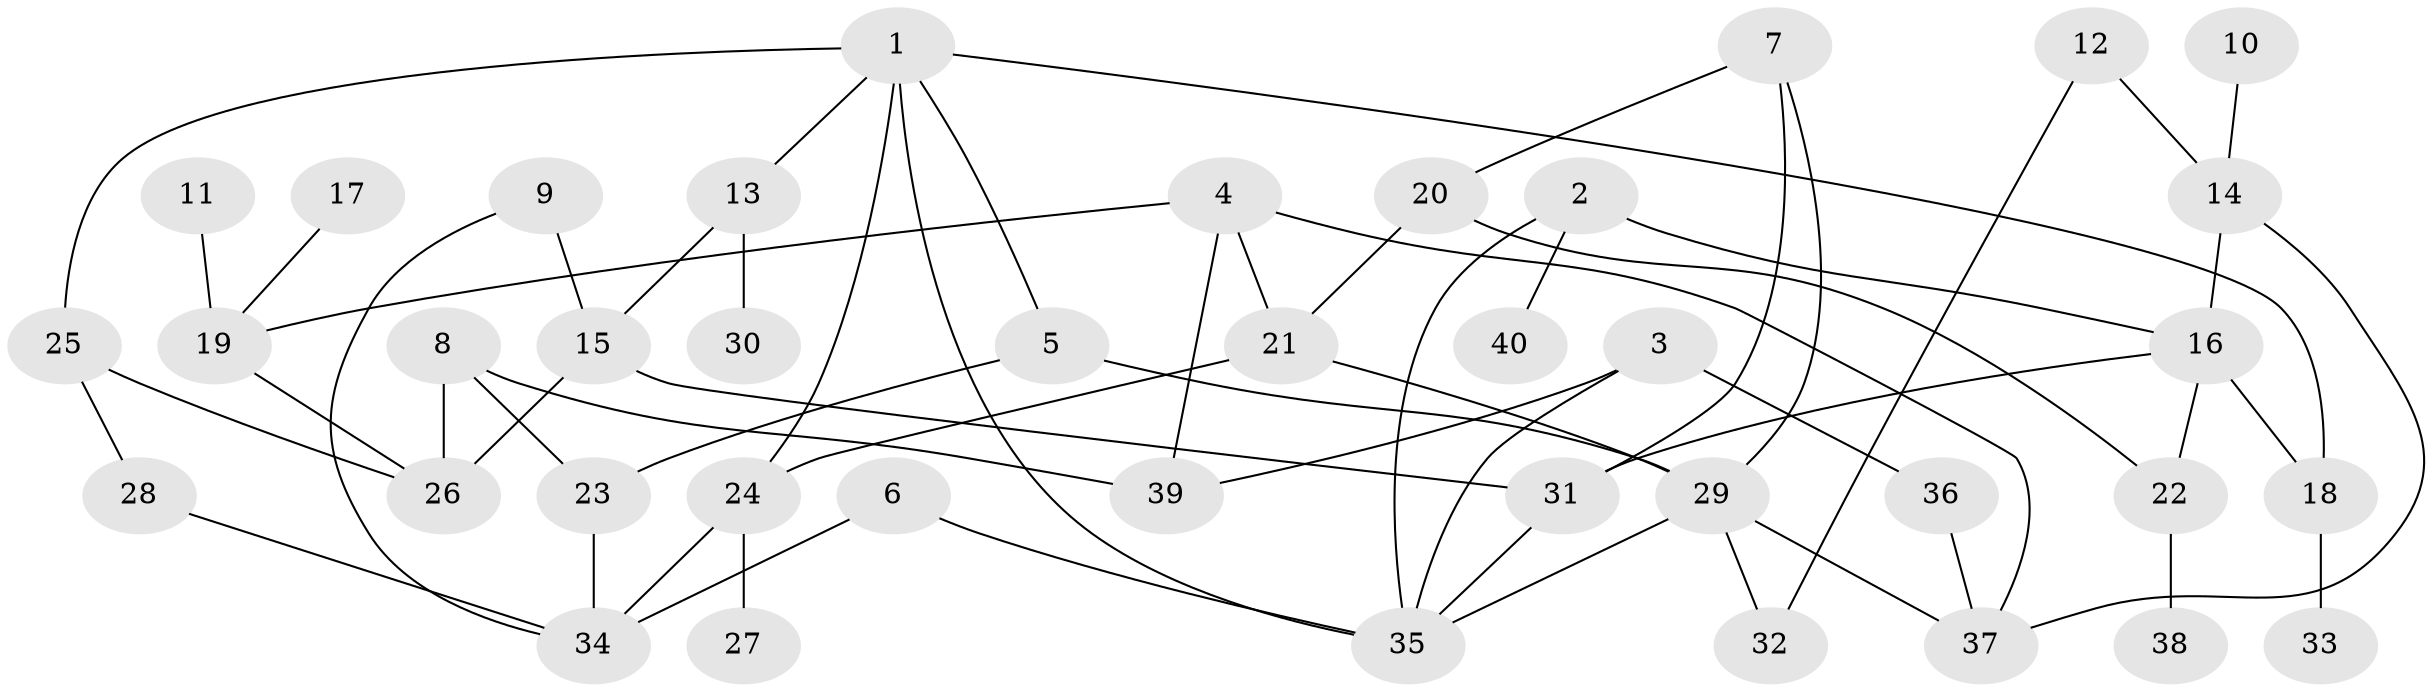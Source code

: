 // original degree distribution, {7: 0.0125, 5: 0.0375, 4: 0.1625, 3: 0.2, 6: 0.0125, 2: 0.325, 1: 0.25}
// Generated by graph-tools (version 1.1) at 2025/49/03/09/25 03:49:17]
// undirected, 40 vertices, 60 edges
graph export_dot {
graph [start="1"]
  node [color=gray90,style=filled];
  1;
  2;
  3;
  4;
  5;
  6;
  7;
  8;
  9;
  10;
  11;
  12;
  13;
  14;
  15;
  16;
  17;
  18;
  19;
  20;
  21;
  22;
  23;
  24;
  25;
  26;
  27;
  28;
  29;
  30;
  31;
  32;
  33;
  34;
  35;
  36;
  37;
  38;
  39;
  40;
  1 -- 5 [weight=1.0];
  1 -- 13 [weight=1.0];
  1 -- 18 [weight=1.0];
  1 -- 24 [weight=1.0];
  1 -- 25 [weight=1.0];
  1 -- 35 [weight=1.0];
  2 -- 16 [weight=1.0];
  2 -- 35 [weight=1.0];
  2 -- 40 [weight=1.0];
  3 -- 35 [weight=1.0];
  3 -- 36 [weight=1.0];
  3 -- 39 [weight=1.0];
  4 -- 19 [weight=1.0];
  4 -- 21 [weight=1.0];
  4 -- 37 [weight=1.0];
  4 -- 39 [weight=1.0];
  5 -- 23 [weight=1.0];
  5 -- 29 [weight=1.0];
  6 -- 34 [weight=1.0];
  6 -- 35 [weight=1.0];
  7 -- 20 [weight=1.0];
  7 -- 29 [weight=1.0];
  7 -- 31 [weight=1.0];
  8 -- 23 [weight=1.0];
  8 -- 26 [weight=1.0];
  8 -- 39 [weight=1.0];
  9 -- 15 [weight=1.0];
  9 -- 34 [weight=1.0];
  10 -- 14 [weight=1.0];
  11 -- 19 [weight=1.0];
  12 -- 14 [weight=1.0];
  12 -- 32 [weight=1.0];
  13 -- 15 [weight=1.0];
  13 -- 30 [weight=1.0];
  14 -- 16 [weight=1.0];
  14 -- 37 [weight=1.0];
  15 -- 26 [weight=1.0];
  15 -- 31 [weight=1.0];
  16 -- 18 [weight=1.0];
  16 -- 22 [weight=1.0];
  16 -- 31 [weight=1.0];
  17 -- 19 [weight=1.0];
  18 -- 33 [weight=1.0];
  19 -- 26 [weight=1.0];
  20 -- 21 [weight=1.0];
  20 -- 22 [weight=1.0];
  21 -- 24 [weight=1.0];
  21 -- 29 [weight=1.0];
  22 -- 38 [weight=1.0];
  23 -- 34 [weight=1.0];
  24 -- 27 [weight=1.0];
  24 -- 34 [weight=1.0];
  25 -- 26 [weight=1.0];
  25 -- 28 [weight=1.0];
  28 -- 34 [weight=1.0];
  29 -- 32 [weight=1.0];
  29 -- 35 [weight=1.0];
  29 -- 37 [weight=1.0];
  31 -- 35 [weight=1.0];
  36 -- 37 [weight=1.0];
}
